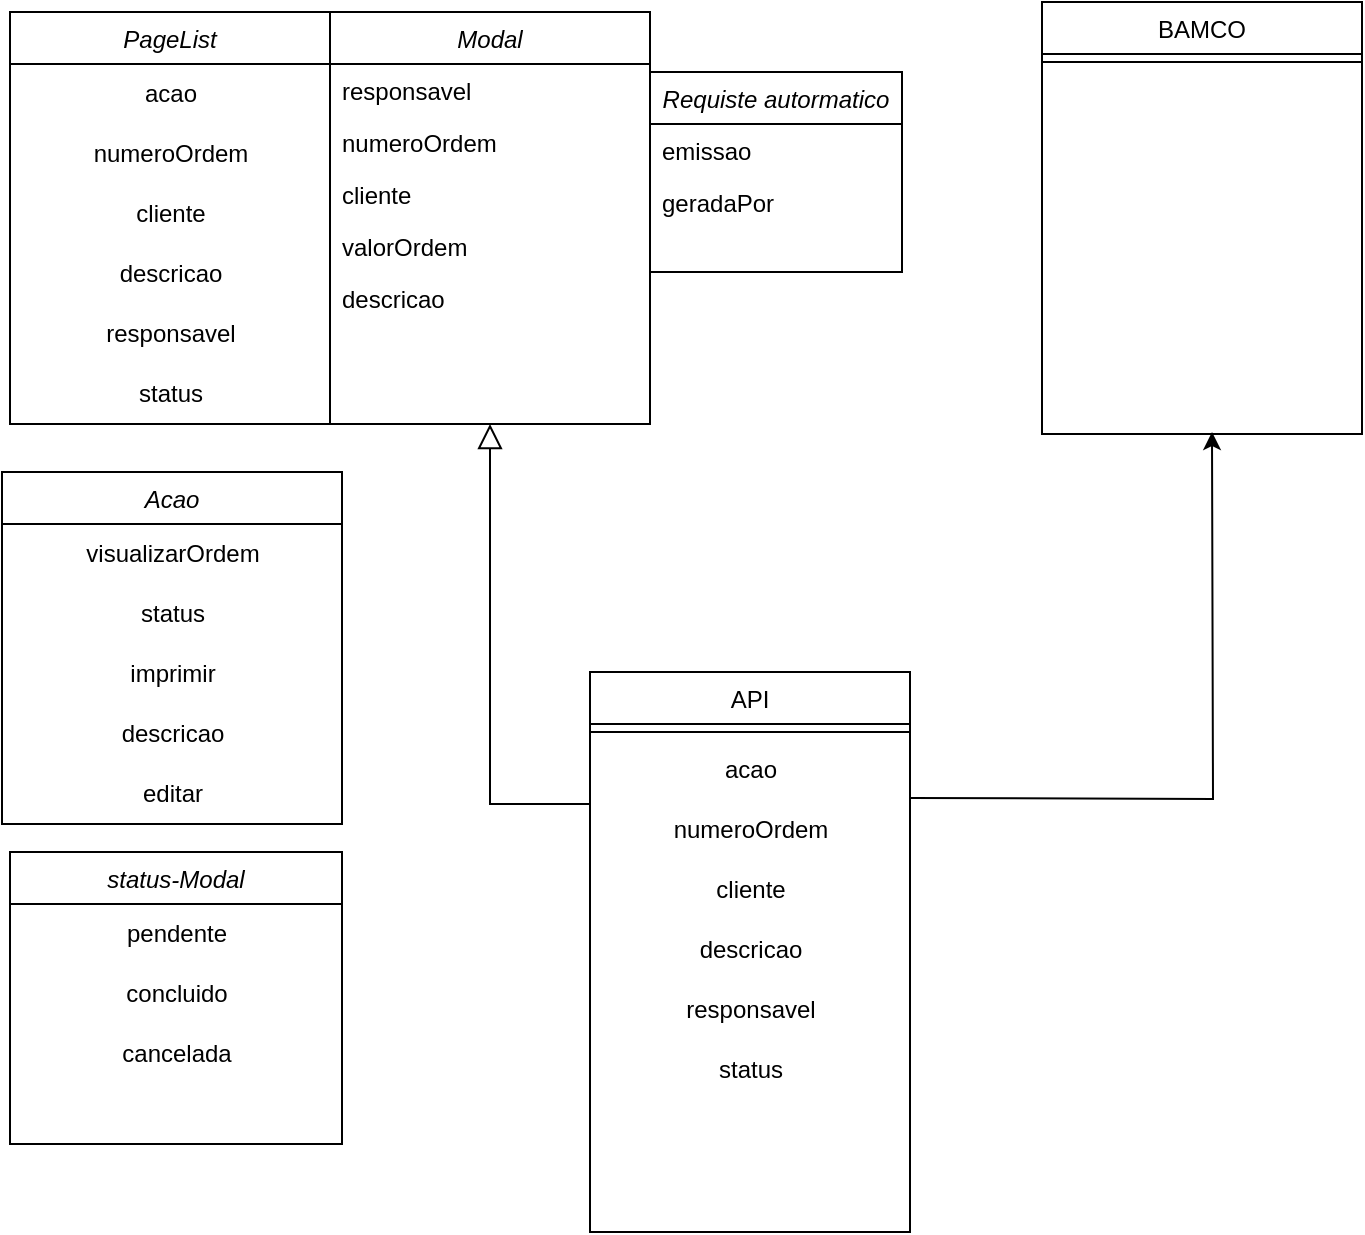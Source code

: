 <mxfile version="24.7.17">
  <diagram id="C5RBs43oDa-KdzZeNtuy" name="Page-1">
    <mxGraphModel dx="985" dy="397" grid="1" gridSize="10" guides="1" tooltips="1" connect="1" arrows="1" fold="1" page="1" pageScale="1" pageWidth="827" pageHeight="1169" math="0" shadow="0">
      <root>
        <mxCell id="WIyWlLk6GJQsqaUBKTNV-0" />
        <mxCell id="WIyWlLk6GJQsqaUBKTNV-1" parent="WIyWlLk6GJQsqaUBKTNV-0" />
        <mxCell id="zkfFHV4jXpPFQw0GAbJ--0" value="Modal" style="swimlane;fontStyle=2;align=center;verticalAlign=top;childLayout=stackLayout;horizontal=1;startSize=26;horizontalStack=0;resizeParent=1;resizeLast=0;collapsible=1;marginBottom=0;rounded=0;shadow=0;strokeWidth=1;" parent="WIyWlLk6GJQsqaUBKTNV-1" vertex="1">
          <mxGeometry x="204" y="40" width="160" height="206" as="geometry">
            <mxRectangle x="230" y="140" width="160" height="26" as="alternateBounds" />
          </mxGeometry>
        </mxCell>
        <mxCell id="zkfFHV4jXpPFQw0GAbJ--1" value="responsavel" style="text;align=left;verticalAlign=top;spacingLeft=4;spacingRight=4;overflow=hidden;rotatable=0;points=[[0,0.5],[1,0.5]];portConstraint=eastwest;" parent="zkfFHV4jXpPFQw0GAbJ--0" vertex="1">
          <mxGeometry y="26" width="160" height="26" as="geometry" />
        </mxCell>
        <mxCell id="zkfFHV4jXpPFQw0GAbJ--2" value="numeroOrdem" style="text;align=left;verticalAlign=top;spacingLeft=4;spacingRight=4;overflow=hidden;rotatable=0;points=[[0,0.5],[1,0.5]];portConstraint=eastwest;rounded=0;shadow=0;html=0;" parent="zkfFHV4jXpPFQw0GAbJ--0" vertex="1">
          <mxGeometry y="52" width="160" height="26" as="geometry" />
        </mxCell>
        <mxCell id="zkfFHV4jXpPFQw0GAbJ--3" value="cliente" style="text;align=left;verticalAlign=top;spacingLeft=4;spacingRight=4;overflow=hidden;rotatable=0;points=[[0,0.5],[1,0.5]];portConstraint=eastwest;rounded=0;shadow=0;html=0;" parent="zkfFHV4jXpPFQw0GAbJ--0" vertex="1">
          <mxGeometry y="78" width="160" height="26" as="geometry" />
        </mxCell>
        <mxCell id="nLtMmhFGRkiPZZXqDWg8-4" value="valorOrdem" style="text;align=left;verticalAlign=top;spacingLeft=4;spacingRight=4;overflow=hidden;rotatable=0;points=[[0,0.5],[1,0.5]];portConstraint=eastwest;rounded=0;shadow=0;html=0;" vertex="1" parent="zkfFHV4jXpPFQw0GAbJ--0">
          <mxGeometry y="104" width="160" height="26" as="geometry" />
        </mxCell>
        <mxCell id="nLtMmhFGRkiPZZXqDWg8-5" value="descricao" style="text;align=left;verticalAlign=top;spacingLeft=4;spacingRight=4;overflow=hidden;rotatable=0;points=[[0,0.5],[1,0.5]];portConstraint=eastwest;rounded=0;shadow=0;html=0;" vertex="1" parent="zkfFHV4jXpPFQw0GAbJ--0">
          <mxGeometry y="130" width="160" height="26" as="geometry" />
        </mxCell>
        <mxCell id="zkfFHV4jXpPFQw0GAbJ--6" value="API" style="swimlane;fontStyle=0;align=center;verticalAlign=top;childLayout=stackLayout;horizontal=1;startSize=26;horizontalStack=0;resizeParent=1;resizeLast=0;collapsible=1;marginBottom=0;rounded=0;shadow=0;strokeWidth=1;" parent="WIyWlLk6GJQsqaUBKTNV-1" vertex="1">
          <mxGeometry x="334" y="370" width="160" height="280" as="geometry">
            <mxRectangle x="130" y="380" width="160" height="26" as="alternateBounds" />
          </mxGeometry>
        </mxCell>
        <mxCell id="zkfFHV4jXpPFQw0GAbJ--9" value="" style="line;html=1;strokeWidth=1;align=left;verticalAlign=middle;spacingTop=-1;spacingLeft=3;spacingRight=3;rotatable=0;labelPosition=right;points=[];portConstraint=eastwest;" parent="zkfFHV4jXpPFQw0GAbJ--6" vertex="1">
          <mxGeometry y="26" width="160" height="8" as="geometry" />
        </mxCell>
        <mxCell id="nLtMmhFGRkiPZZXqDWg8-32" value="acao" style="text;html=1;align=center;verticalAlign=middle;resizable=0;points=[];autosize=1;strokeColor=none;fillColor=none;" vertex="1" parent="zkfFHV4jXpPFQw0GAbJ--6">
          <mxGeometry y="34" width="160" height="30" as="geometry" />
        </mxCell>
        <mxCell id="nLtMmhFGRkiPZZXqDWg8-33" value="&lt;span style=&quot;text-align: left;&quot;&gt;numeroOrdem&lt;/span&gt;" style="text;html=1;align=center;verticalAlign=middle;resizable=0;points=[];autosize=1;strokeColor=none;fillColor=none;" vertex="1" parent="zkfFHV4jXpPFQw0GAbJ--6">
          <mxGeometry y="64" width="160" height="30" as="geometry" />
        </mxCell>
        <mxCell id="nLtMmhFGRkiPZZXqDWg8-34" value="&lt;span style=&quot;text-align: left;&quot;&gt;cliente&lt;/span&gt;" style="text;html=1;align=center;verticalAlign=middle;resizable=0;points=[];autosize=1;strokeColor=none;fillColor=none;" vertex="1" parent="zkfFHV4jXpPFQw0GAbJ--6">
          <mxGeometry y="94" width="160" height="30" as="geometry" />
        </mxCell>
        <mxCell id="nLtMmhFGRkiPZZXqDWg8-35" value="&lt;span style=&quot;text-align: left;&quot;&gt;descricao&lt;/span&gt;" style="text;html=1;align=center;verticalAlign=middle;resizable=0;points=[];autosize=1;strokeColor=none;fillColor=none;" vertex="1" parent="zkfFHV4jXpPFQw0GAbJ--6">
          <mxGeometry y="124" width="160" height="30" as="geometry" />
        </mxCell>
        <mxCell id="nLtMmhFGRkiPZZXqDWg8-36" value="&lt;span style=&quot;text-align: left;&quot;&gt;responsavel&lt;/span&gt;" style="text;html=1;align=center;verticalAlign=middle;resizable=0;points=[];autosize=1;strokeColor=none;fillColor=none;" vertex="1" parent="zkfFHV4jXpPFQw0GAbJ--6">
          <mxGeometry y="154" width="160" height="30" as="geometry" />
        </mxCell>
        <mxCell id="nLtMmhFGRkiPZZXqDWg8-37" value="status" style="text;html=1;align=center;verticalAlign=middle;resizable=0;points=[];autosize=1;strokeColor=none;fillColor=none;" vertex="1" parent="zkfFHV4jXpPFQw0GAbJ--6">
          <mxGeometry y="184" width="160" height="30" as="geometry" />
        </mxCell>
        <mxCell id="zkfFHV4jXpPFQw0GAbJ--12" value="" style="endArrow=block;endSize=10;endFill=0;shadow=0;strokeWidth=1;rounded=0;curved=0;edgeStyle=elbowEdgeStyle;elbow=vertical;entryX=0.5;entryY=1;entryDx=0;entryDy=0;exitX=0;exitY=0.5;exitDx=0;exitDy=0;" parent="WIyWlLk6GJQsqaUBKTNV-1" target="zkfFHV4jXpPFQw0GAbJ--0" edge="1">
          <mxGeometry width="160" relative="1" as="geometry">
            <mxPoint x="334" y="459" as="sourcePoint" />
            <mxPoint x="180" y="270" as="targetPoint" />
            <Array as="points">
              <mxPoint x="330" y="436" />
            </Array>
          </mxGeometry>
        </mxCell>
        <mxCell id="zkfFHV4jXpPFQw0GAbJ--17" value="BAMCO" style="swimlane;fontStyle=0;align=center;verticalAlign=top;childLayout=stackLayout;horizontal=1;startSize=26;horizontalStack=0;resizeParent=1;resizeLast=0;collapsible=1;marginBottom=0;rounded=0;shadow=0;strokeWidth=1;" parent="WIyWlLk6GJQsqaUBKTNV-1" vertex="1">
          <mxGeometry x="560" y="35" width="160" height="216" as="geometry">
            <mxRectangle x="550" y="140" width="160" height="26" as="alternateBounds" />
          </mxGeometry>
        </mxCell>
        <mxCell id="zkfFHV4jXpPFQw0GAbJ--23" value="" style="line;html=1;strokeWidth=1;align=left;verticalAlign=middle;spacingTop=-1;spacingLeft=3;spacingRight=3;rotatable=0;labelPosition=right;points=[];portConstraint=eastwest;" parent="zkfFHV4jXpPFQw0GAbJ--17" vertex="1">
          <mxGeometry y="26" width="160" height="8" as="geometry" />
        </mxCell>
        <mxCell id="nLtMmhFGRkiPZZXqDWg8-1" style="edgeStyle=orthogonalEdgeStyle;rounded=0;orthogonalLoop=1;jettySize=auto;html=1;exitX=1;exitY=0.5;exitDx=0;exitDy=0;" edge="1" parent="WIyWlLk6GJQsqaUBKTNV-1">
          <mxGeometry relative="1" as="geometry">
            <mxPoint x="645" y="250" as="targetPoint" />
            <mxPoint x="494" y="433" as="sourcePoint" />
          </mxGeometry>
        </mxCell>
        <mxCell id="nLtMmhFGRkiPZZXqDWg8-6" value="Requiste autormatico" style="swimlane;fontStyle=2;align=center;verticalAlign=top;childLayout=stackLayout;horizontal=1;startSize=26;horizontalStack=0;resizeParent=1;resizeLast=0;collapsible=1;marginBottom=0;rounded=0;shadow=0;strokeWidth=1;" vertex="1" parent="WIyWlLk6GJQsqaUBKTNV-1">
          <mxGeometry x="364" y="70" width="126" height="100" as="geometry">
            <mxRectangle x="230" y="140" width="160" height="26" as="alternateBounds" />
          </mxGeometry>
        </mxCell>
        <mxCell id="nLtMmhFGRkiPZZXqDWg8-7" value="emissao" style="text;align=left;verticalAlign=top;spacingLeft=4;spacingRight=4;overflow=hidden;rotatable=0;points=[[0,0.5],[1,0.5]];portConstraint=eastwest;" vertex="1" parent="nLtMmhFGRkiPZZXqDWg8-6">
          <mxGeometry y="26" width="126" height="26" as="geometry" />
        </mxCell>
        <mxCell id="nLtMmhFGRkiPZZXqDWg8-38" value="geradaPor" style="text;align=left;verticalAlign=top;spacingLeft=4;spacingRight=4;overflow=hidden;rotatable=0;points=[[0,0.5],[1,0.5]];portConstraint=eastwest;" vertex="1" parent="nLtMmhFGRkiPZZXqDWg8-6">
          <mxGeometry y="52" width="126" height="26" as="geometry" />
        </mxCell>
        <mxCell id="nLtMmhFGRkiPZZXqDWg8-13" value="PageList" style="swimlane;fontStyle=2;align=center;verticalAlign=top;childLayout=stackLayout;horizontal=1;startSize=26;horizontalStack=0;resizeParent=1;resizeLast=0;collapsible=1;marginBottom=0;rounded=0;shadow=0;strokeWidth=1;" vertex="1" parent="WIyWlLk6GJQsqaUBKTNV-1">
          <mxGeometry x="44" y="40" width="160" height="206" as="geometry">
            <mxRectangle x="230" y="140" width="160" height="26" as="alternateBounds" />
          </mxGeometry>
        </mxCell>
        <mxCell id="nLtMmhFGRkiPZZXqDWg8-21" value="acao" style="text;html=1;align=center;verticalAlign=middle;resizable=0;points=[];autosize=1;strokeColor=none;fillColor=none;" vertex="1" parent="nLtMmhFGRkiPZZXqDWg8-13">
          <mxGeometry y="26" width="160" height="30" as="geometry" />
        </mxCell>
        <mxCell id="nLtMmhFGRkiPZZXqDWg8-28" value="&lt;span style=&quot;text-align: left;&quot;&gt;numeroOrdem&lt;/span&gt;" style="text;html=1;align=center;verticalAlign=middle;resizable=0;points=[];autosize=1;strokeColor=none;fillColor=none;" vertex="1" parent="nLtMmhFGRkiPZZXqDWg8-13">
          <mxGeometry y="56" width="160" height="30" as="geometry" />
        </mxCell>
        <mxCell id="nLtMmhFGRkiPZZXqDWg8-24" value="&lt;span style=&quot;text-align: left;&quot;&gt;cliente&lt;/span&gt;" style="text;html=1;align=center;verticalAlign=middle;resizable=0;points=[];autosize=1;strokeColor=none;fillColor=none;" vertex="1" parent="nLtMmhFGRkiPZZXqDWg8-13">
          <mxGeometry y="86" width="160" height="30" as="geometry" />
        </mxCell>
        <mxCell id="nLtMmhFGRkiPZZXqDWg8-25" value="&lt;span style=&quot;text-align: left;&quot;&gt;descricao&lt;/span&gt;" style="text;html=1;align=center;verticalAlign=middle;resizable=0;points=[];autosize=1;strokeColor=none;fillColor=none;" vertex="1" parent="nLtMmhFGRkiPZZXqDWg8-13">
          <mxGeometry y="116" width="160" height="30" as="geometry" />
        </mxCell>
        <mxCell id="nLtMmhFGRkiPZZXqDWg8-26" value="&lt;span style=&quot;text-align: left;&quot;&gt;responsavel&lt;/span&gt;" style="text;html=1;align=center;verticalAlign=middle;resizable=0;points=[];autosize=1;strokeColor=none;fillColor=none;" vertex="1" parent="nLtMmhFGRkiPZZXqDWg8-13">
          <mxGeometry y="146" width="160" height="30" as="geometry" />
        </mxCell>
        <mxCell id="nLtMmhFGRkiPZZXqDWg8-27" value="status" style="text;html=1;align=center;verticalAlign=middle;resizable=0;points=[];autosize=1;strokeColor=none;fillColor=none;" vertex="1" parent="nLtMmhFGRkiPZZXqDWg8-13">
          <mxGeometry y="176" width="160" height="30" as="geometry" />
        </mxCell>
        <mxCell id="nLtMmhFGRkiPZZXqDWg8-41" value="Acao" style="swimlane;fontStyle=2;align=center;verticalAlign=top;childLayout=stackLayout;horizontal=1;startSize=26;horizontalStack=0;resizeParent=1;resizeLast=0;collapsible=1;marginBottom=0;rounded=0;shadow=0;strokeWidth=1;" vertex="1" parent="WIyWlLk6GJQsqaUBKTNV-1">
          <mxGeometry x="40" y="270" width="170" height="176" as="geometry">
            <mxRectangle x="230" y="140" width="160" height="26" as="alternateBounds" />
          </mxGeometry>
        </mxCell>
        <mxCell id="nLtMmhFGRkiPZZXqDWg8-42" value="visualizarOrdem" style="text;html=1;align=center;verticalAlign=middle;resizable=0;points=[];autosize=1;strokeColor=none;fillColor=none;" vertex="1" parent="nLtMmhFGRkiPZZXqDWg8-41">
          <mxGeometry y="26" width="170" height="30" as="geometry" />
        </mxCell>
        <mxCell id="nLtMmhFGRkiPZZXqDWg8-43" value="&lt;div style=&quot;text-align: left;&quot;&gt;status&lt;/div&gt;" style="text;html=1;align=center;verticalAlign=middle;resizable=0;points=[];autosize=1;strokeColor=none;fillColor=none;" vertex="1" parent="nLtMmhFGRkiPZZXqDWg8-41">
          <mxGeometry y="56" width="170" height="30" as="geometry" />
        </mxCell>
        <mxCell id="nLtMmhFGRkiPZZXqDWg8-44" value="&lt;span style=&quot;text-align: left;&quot;&gt;imprimir&lt;/span&gt;" style="text;html=1;align=center;verticalAlign=middle;resizable=0;points=[];autosize=1;strokeColor=none;fillColor=none;" vertex="1" parent="nLtMmhFGRkiPZZXqDWg8-41">
          <mxGeometry y="86" width="170" height="30" as="geometry" />
        </mxCell>
        <mxCell id="nLtMmhFGRkiPZZXqDWg8-45" value="&lt;span style=&quot;text-align: left;&quot;&gt;descricao&lt;/span&gt;" style="text;html=1;align=center;verticalAlign=middle;resizable=0;points=[];autosize=1;strokeColor=none;fillColor=none;" vertex="1" parent="nLtMmhFGRkiPZZXqDWg8-41">
          <mxGeometry y="116" width="170" height="30" as="geometry" />
        </mxCell>
        <mxCell id="nLtMmhFGRkiPZZXqDWg8-53" value="&lt;div style=&quot;text-align: left;&quot;&gt;&lt;span style=&quot;background-color: initial;&quot;&gt;editar&lt;/span&gt;&lt;/div&gt;" style="text;html=1;align=center;verticalAlign=middle;resizable=0;points=[];autosize=1;strokeColor=none;fillColor=none;" vertex="1" parent="nLtMmhFGRkiPZZXqDWg8-41">
          <mxGeometry y="146" width="170" height="30" as="geometry" />
        </mxCell>
        <mxCell id="nLtMmhFGRkiPZZXqDWg8-48" value="status-Modal" style="swimlane;fontStyle=2;align=center;verticalAlign=top;childLayout=stackLayout;horizontal=1;startSize=26;horizontalStack=0;resizeParent=1;resizeLast=0;collapsible=1;marginBottom=0;rounded=0;shadow=0;strokeWidth=1;" vertex="1" parent="WIyWlLk6GJQsqaUBKTNV-1">
          <mxGeometry x="44" y="460" width="166" height="146" as="geometry">
            <mxRectangle x="230" y="140" width="160" height="26" as="alternateBounds" />
          </mxGeometry>
        </mxCell>
        <mxCell id="nLtMmhFGRkiPZZXqDWg8-50" value="&lt;div style=&quot;text-align: left;&quot;&gt;pendente&lt;/div&gt;" style="text;html=1;align=center;verticalAlign=middle;resizable=0;points=[];autosize=1;strokeColor=none;fillColor=none;" vertex="1" parent="nLtMmhFGRkiPZZXqDWg8-48">
          <mxGeometry y="26" width="166" height="30" as="geometry" />
        </mxCell>
        <mxCell id="nLtMmhFGRkiPZZXqDWg8-52" value="&lt;div style=&quot;text-align: left;&quot;&gt;&lt;span style=&quot;background-color: initial;&quot;&gt;concluido&lt;/span&gt;&lt;/div&gt;" style="text;html=1;align=center;verticalAlign=middle;resizable=0;points=[];autosize=1;strokeColor=none;fillColor=none;" vertex="1" parent="nLtMmhFGRkiPZZXqDWg8-48">
          <mxGeometry y="56" width="166" height="30" as="geometry" />
        </mxCell>
        <mxCell id="nLtMmhFGRkiPZZXqDWg8-51" value="&lt;span style=&quot;text-align: left;&quot;&gt;cancelada&lt;/span&gt;" style="text;html=1;align=center;verticalAlign=middle;resizable=0;points=[];autosize=1;strokeColor=none;fillColor=none;" vertex="1" parent="nLtMmhFGRkiPZZXqDWg8-48">
          <mxGeometry y="86" width="166" height="30" as="geometry" />
        </mxCell>
      </root>
    </mxGraphModel>
  </diagram>
</mxfile>
